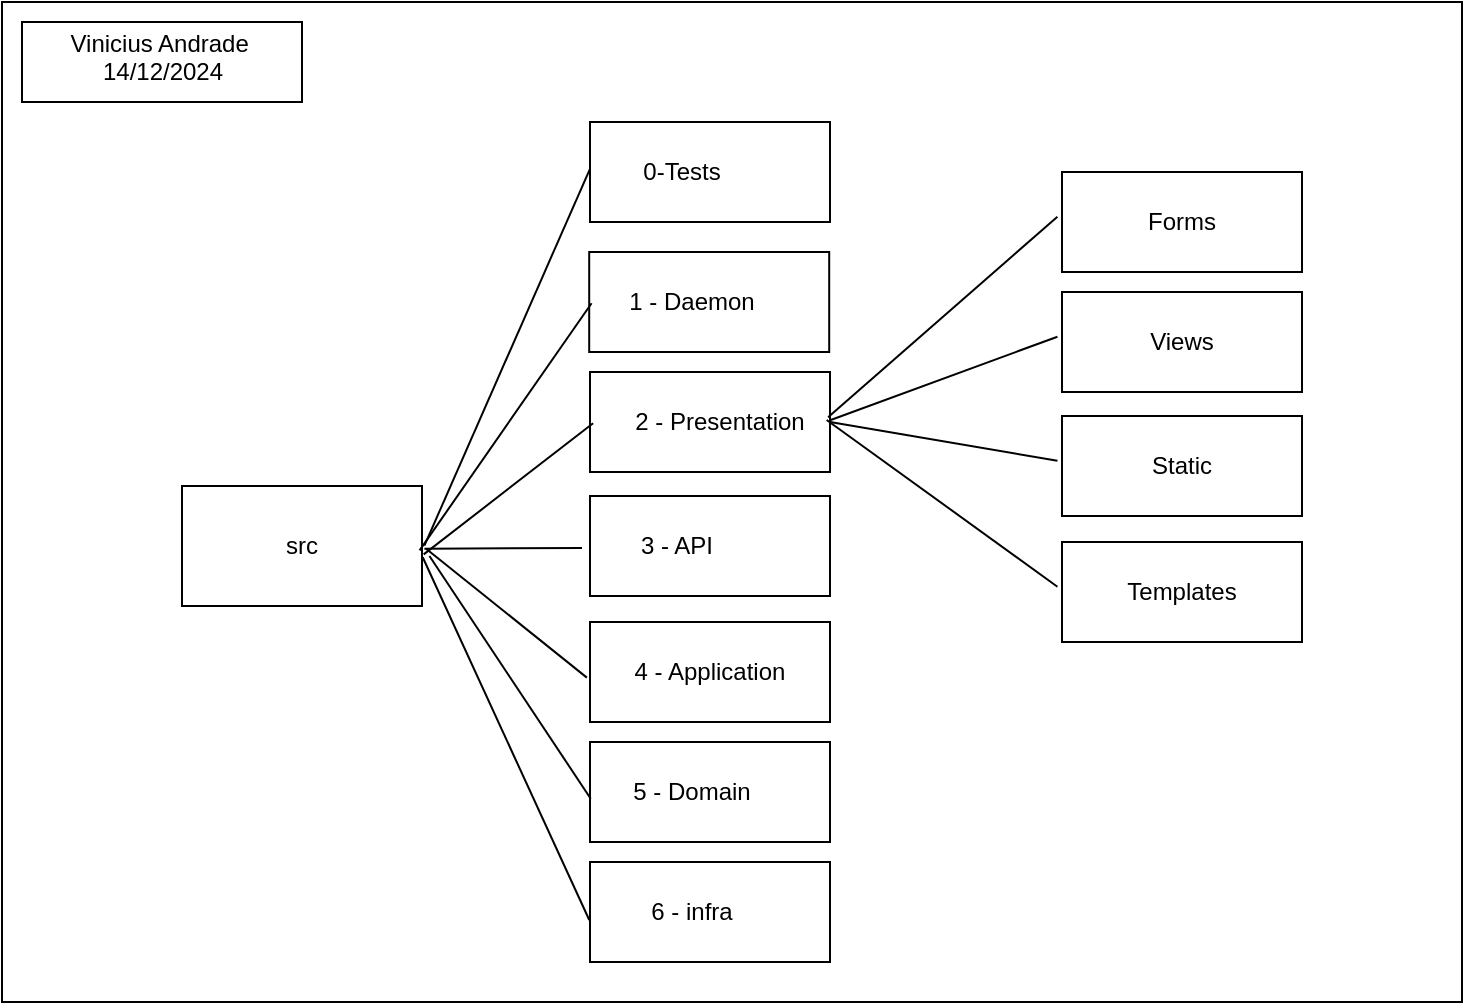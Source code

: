 <mxfile version="25.0.3">
  <diagram name="Página-1" id="Xf4lxfMlIDLqhUj8D6sv">
    <mxGraphModel dx="875" dy="464" grid="1" gridSize="10" guides="1" tooltips="1" connect="1" arrows="1" fold="1" page="1" pageScale="1" pageWidth="827" pageHeight="1169" math="0" shadow="0">
      <root>
        <mxCell id="0" />
        <mxCell id="1" parent="0" />
        <mxCell id="zggwZzQPJy7ZW0v2zTiH-67" value="" style="rounded=0;whiteSpace=wrap;html=1;" vertex="1" parent="1">
          <mxGeometry width="730" height="500" as="geometry" />
        </mxCell>
        <mxCell id="zggwZzQPJy7ZW0v2zTiH-23" value="" style="verticalLabelPosition=bottom;verticalAlign=top;html=1;shape=mxgraph.basic.rect;fillColor2=none;strokeWidth=1;size=20;indent=5;" vertex="1" parent="1">
          <mxGeometry x="90" y="242" width="120" height="60" as="geometry" />
        </mxCell>
        <mxCell id="zggwZzQPJy7ZW0v2zTiH-24" value="src" style="text;html=1;align=center;verticalAlign=middle;whiteSpace=wrap;rounded=0;" vertex="1" parent="1">
          <mxGeometry x="120" y="257" width="60" height="30" as="geometry" />
        </mxCell>
        <mxCell id="zggwZzQPJy7ZW0v2zTiH-28" value="" style="verticalLabelPosition=bottom;verticalAlign=top;html=1;shape=mxgraph.basic.rect;fillColor2=none;strokeWidth=1;size=20;indent=5;" vertex="1" parent="1">
          <mxGeometry x="294" y="60" width="120" height="50" as="geometry" />
        </mxCell>
        <mxCell id="zggwZzQPJy7ZW0v2zTiH-29" value="0-Tests" style="text;html=1;align=center;verticalAlign=middle;whiteSpace=wrap;rounded=0;" vertex="1" parent="1">
          <mxGeometry x="310" y="70" width="60" height="30" as="geometry" />
        </mxCell>
        <mxCell id="zggwZzQPJy7ZW0v2zTiH-31" value="" style="verticalLabelPosition=bottom;verticalAlign=top;html=1;shape=mxgraph.basic.rect;fillColor2=none;strokeWidth=1;size=20;indent=5;" vertex="1" parent="1">
          <mxGeometry x="293.6" y="125" width="120" height="50" as="geometry" />
        </mxCell>
        <mxCell id="zggwZzQPJy7ZW0v2zTiH-32" value="1 - Daemon" style="text;html=1;align=center;verticalAlign=middle;whiteSpace=wrap;rounded=0;" vertex="1" parent="1">
          <mxGeometry x="310" y="135" width="70" height="30" as="geometry" />
        </mxCell>
        <mxCell id="zggwZzQPJy7ZW0v2zTiH-35" value="" style="verticalLabelPosition=bottom;verticalAlign=top;html=1;shape=mxgraph.basic.rect;fillColor2=none;strokeWidth=1;size=20;indent=5;" vertex="1" parent="1">
          <mxGeometry x="294" y="185" width="120" height="50" as="geometry" />
        </mxCell>
        <mxCell id="zggwZzQPJy7ZW0v2zTiH-36" value="2 - Presentation" style="text;html=1;align=center;verticalAlign=middle;whiteSpace=wrap;rounded=0;" vertex="1" parent="1">
          <mxGeometry x="314" y="195" width="90" height="30" as="geometry" />
        </mxCell>
        <mxCell id="zggwZzQPJy7ZW0v2zTiH-38" value="" style="verticalLabelPosition=bottom;verticalAlign=top;html=1;shape=mxgraph.basic.rect;fillColor2=none;strokeWidth=1;size=20;indent=5;" vertex="1" parent="1">
          <mxGeometry x="294" y="247" width="120" height="50" as="geometry" />
        </mxCell>
        <mxCell id="zggwZzQPJy7ZW0v2zTiH-39" value="3 - API" style="text;html=1;align=center;verticalAlign=middle;whiteSpace=wrap;rounded=0;" vertex="1" parent="1">
          <mxGeometry x="305" y="257" width="65" height="30" as="geometry" />
        </mxCell>
        <mxCell id="zggwZzQPJy7ZW0v2zTiH-40" value="" style="verticalLabelPosition=bottom;verticalAlign=top;html=1;shape=mxgraph.basic.rect;fillColor2=none;strokeWidth=1;size=20;indent=5;" vertex="1" parent="1">
          <mxGeometry x="294" y="310" width="120" height="50" as="geometry" />
        </mxCell>
        <mxCell id="zggwZzQPJy7ZW0v2zTiH-41" value="4 - Application" style="text;html=1;align=center;verticalAlign=middle;whiteSpace=wrap;rounded=0;" vertex="1" parent="1">
          <mxGeometry x="309" y="320" width="90" height="30" as="geometry" />
        </mxCell>
        <mxCell id="zggwZzQPJy7ZW0v2zTiH-42" value="" style="verticalLabelPosition=bottom;verticalAlign=top;html=1;shape=mxgraph.basic.rect;fillColor2=none;strokeWidth=1;size=20;indent=5;" vertex="1" parent="1">
          <mxGeometry x="294" y="370" width="120" height="50" as="geometry" />
        </mxCell>
        <mxCell id="zggwZzQPJy7ZW0v2zTiH-43" value="5 - Domain" style="text;html=1;align=center;verticalAlign=middle;whiteSpace=wrap;rounded=0;" vertex="1" parent="1">
          <mxGeometry x="300" y="380" width="90" height="30" as="geometry" />
        </mxCell>
        <mxCell id="zggwZzQPJy7ZW0v2zTiH-44" value="" style="verticalLabelPosition=bottom;verticalAlign=top;html=1;shape=mxgraph.basic.rect;fillColor2=none;strokeWidth=1;size=20;indent=5;" vertex="1" parent="1">
          <mxGeometry x="294" y="430" width="120" height="50" as="geometry" />
        </mxCell>
        <mxCell id="zggwZzQPJy7ZW0v2zTiH-45" value="6 - infra" style="text;html=1;align=center;verticalAlign=middle;whiteSpace=wrap;rounded=0;" vertex="1" parent="1">
          <mxGeometry x="300" y="440" width="90" height="30" as="geometry" />
        </mxCell>
        <mxCell id="zggwZzQPJy7ZW0v2zTiH-46" value="" style="endArrow=none;html=1;rounded=0;entryX=0;entryY=0.468;entryDx=0;entryDy=0;entryPerimeter=0;exitX=1.01;exitY=0.497;exitDx=0;exitDy=0;exitPerimeter=0;" edge="1" parent="1" source="zggwZzQPJy7ZW0v2zTiH-23" target="zggwZzQPJy7ZW0v2zTiH-28">
          <mxGeometry width="50" height="50" relative="1" as="geometry">
            <mxPoint x="320" y="360" as="sourcePoint" />
            <mxPoint x="370" y="310" as="targetPoint" />
          </mxGeometry>
        </mxCell>
        <mxCell id="zggwZzQPJy7ZW0v2zTiH-47" value="" style="endArrow=none;html=1;rounded=0;entryX=0.01;entryY=0.512;entryDx=0;entryDy=0;entryPerimeter=0;exitX=0.99;exitY=0.537;exitDx=0;exitDy=0;exitPerimeter=0;" edge="1" parent="1" source="zggwZzQPJy7ZW0v2zTiH-23" target="zggwZzQPJy7ZW0v2zTiH-31">
          <mxGeometry width="50" height="50" relative="1" as="geometry">
            <mxPoint x="320" y="360" as="sourcePoint" />
            <mxPoint x="370" y="310" as="targetPoint" />
          </mxGeometry>
        </mxCell>
        <mxCell id="zggwZzQPJy7ZW0v2zTiH-48" value="" style="endArrow=none;html=1;rounded=0;entryX=0.013;entryY=0.512;entryDx=0;entryDy=0;entryPerimeter=0;exitX=1.007;exitY=0.57;exitDx=0;exitDy=0;exitPerimeter=0;" edge="1" parent="1" source="zggwZzQPJy7ZW0v2zTiH-23" target="zggwZzQPJy7ZW0v2zTiH-35">
          <mxGeometry width="50" height="50" relative="1" as="geometry">
            <mxPoint x="220" y="270" as="sourcePoint" />
            <mxPoint x="370" y="310" as="targetPoint" />
          </mxGeometry>
        </mxCell>
        <mxCell id="zggwZzQPJy7ZW0v2zTiH-49" value="" style="endArrow=none;html=1;rounded=0;exitX=1.01;exitY=0.523;exitDx=0;exitDy=0;exitPerimeter=0;" edge="1" parent="1" source="zggwZzQPJy7ZW0v2zTiH-23">
          <mxGeometry width="50" height="50" relative="1" as="geometry">
            <mxPoint x="320" y="360" as="sourcePoint" />
            <mxPoint x="290" y="273" as="targetPoint" />
          </mxGeometry>
        </mxCell>
        <mxCell id="zggwZzQPJy7ZW0v2zTiH-50" value="" style="endArrow=none;html=1;rounded=0;exitX=1.017;exitY=0.523;exitDx=0;exitDy=0;exitPerimeter=0;entryX=-0.013;entryY=0.556;entryDx=0;entryDy=0;entryPerimeter=0;" edge="1" parent="1" source="zggwZzQPJy7ZW0v2zTiH-23" target="zggwZzQPJy7ZW0v2zTiH-40">
          <mxGeometry width="50" height="50" relative="1" as="geometry">
            <mxPoint x="320" y="360" as="sourcePoint" />
            <mxPoint x="370" y="310" as="targetPoint" />
          </mxGeometry>
        </mxCell>
        <mxCell id="zggwZzQPJy7ZW0v2zTiH-51" value="" style="endArrow=none;html=1;rounded=0;entryX=1.031;entryY=0.583;entryDx=0;entryDy=0;entryPerimeter=0;exitX=0.003;exitY=0.567;exitDx=0;exitDy=0;exitPerimeter=0;" edge="1" parent="1" source="zggwZzQPJy7ZW0v2zTiH-42" target="zggwZzQPJy7ZW0v2zTiH-23">
          <mxGeometry width="50" height="50" relative="1" as="geometry">
            <mxPoint x="320" y="360" as="sourcePoint" />
            <mxPoint x="370" y="310" as="targetPoint" />
          </mxGeometry>
        </mxCell>
        <mxCell id="zggwZzQPJy7ZW0v2zTiH-52" value="" style="endArrow=none;html=1;rounded=0;exitX=1.003;exitY=0.594;exitDx=0;exitDy=0;exitPerimeter=0;entryX=-0.003;entryY=0.58;entryDx=0;entryDy=0;entryPerimeter=0;" edge="1" parent="1" source="zggwZzQPJy7ZW0v2zTiH-23" target="zggwZzQPJy7ZW0v2zTiH-44">
          <mxGeometry width="50" height="50" relative="1" as="geometry">
            <mxPoint x="310" y="370" as="sourcePoint" />
            <mxPoint x="360" y="320" as="targetPoint" />
          </mxGeometry>
        </mxCell>
        <mxCell id="zggwZzQPJy7ZW0v2zTiH-53" value="" style="verticalLabelPosition=bottom;verticalAlign=top;html=1;shape=mxgraph.basic.rect;fillColor2=none;strokeWidth=1;size=20;indent=5;" vertex="1" parent="1">
          <mxGeometry x="530" y="85" width="120" height="50" as="geometry" />
        </mxCell>
        <mxCell id="zggwZzQPJy7ZW0v2zTiH-54" value="" style="endArrow=none;html=1;rounded=0;entryX=0.992;entryY=0.453;entryDx=0;entryDy=0;entryPerimeter=0;exitX=-0.019;exitY=0.447;exitDx=0;exitDy=0;exitPerimeter=0;" edge="1" parent="1" source="zggwZzQPJy7ZW0v2zTiH-53" target="zggwZzQPJy7ZW0v2zTiH-35">
          <mxGeometry width="50" height="50" relative="1" as="geometry">
            <mxPoint x="310" y="290" as="sourcePoint" />
            <mxPoint x="360" y="240" as="targetPoint" />
          </mxGeometry>
        </mxCell>
        <mxCell id="zggwZzQPJy7ZW0v2zTiH-55" value="" style="verticalLabelPosition=bottom;verticalAlign=top;html=1;shape=mxgraph.basic.rect;fillColor2=none;strokeWidth=1;size=20;indent=5;" vertex="1" parent="1">
          <mxGeometry x="530" y="145" width="120" height="50" as="geometry" />
        </mxCell>
        <mxCell id="zggwZzQPJy7ZW0v2zTiH-56" value="" style="endArrow=none;html=1;rounded=0;entryX=1.003;entryY=0.48;entryDx=0;entryDy=0;entryPerimeter=0;exitX=-0.019;exitY=0.447;exitDx=0;exitDy=0;exitPerimeter=0;" edge="1" parent="1" source="zggwZzQPJy7ZW0v2zTiH-55" target="zggwZzQPJy7ZW0v2zTiH-35">
          <mxGeometry width="50" height="50" relative="1" as="geometry">
            <mxPoint x="347" y="370" as="sourcePoint" />
            <mxPoint x="450" y="288" as="targetPoint" />
          </mxGeometry>
        </mxCell>
        <mxCell id="zggwZzQPJy7ZW0v2zTiH-57" value="" style="verticalLabelPosition=bottom;verticalAlign=top;html=1;shape=mxgraph.basic.rect;fillColor2=none;strokeWidth=1;size=20;indent=5;" vertex="1" parent="1">
          <mxGeometry x="530" y="207" width="120" height="50" as="geometry" />
        </mxCell>
        <mxCell id="zggwZzQPJy7ZW0v2zTiH-58" value="" style="endArrow=none;html=1;rounded=0;entryX=1;entryY=0.5;entryDx=0;entryDy=0;entryPerimeter=0;exitX=-0.019;exitY=0.447;exitDx=0;exitDy=0;exitPerimeter=0;" edge="1" parent="1" source="zggwZzQPJy7ZW0v2zTiH-57" target="zggwZzQPJy7ZW0v2zTiH-35">
          <mxGeometry width="50" height="50" relative="1" as="geometry">
            <mxPoint x="311" y="415" as="sourcePoint" />
            <mxPoint x="414" y="333" as="targetPoint" />
          </mxGeometry>
        </mxCell>
        <mxCell id="zggwZzQPJy7ZW0v2zTiH-59" value="" style="verticalLabelPosition=bottom;verticalAlign=top;html=1;shape=mxgraph.basic.rect;fillColor2=none;strokeWidth=1;size=20;indent=5;" vertex="1" parent="1">
          <mxGeometry x="530" y="270" width="120" height="50" as="geometry" />
        </mxCell>
        <mxCell id="zggwZzQPJy7ZW0v2zTiH-60" value="" style="endArrow=none;html=1;rounded=0;entryX=0.986;entryY=0.48;entryDx=0;entryDy=0;entryPerimeter=0;exitX=-0.019;exitY=0.447;exitDx=0;exitDy=0;exitPerimeter=0;" edge="1" parent="1" source="zggwZzQPJy7ZW0v2zTiH-59" target="zggwZzQPJy7ZW0v2zTiH-35">
          <mxGeometry width="50" height="50" relative="1" as="geometry">
            <mxPoint x="348" y="495" as="sourcePoint" />
            <mxPoint x="415" y="334" as="targetPoint" />
          </mxGeometry>
        </mxCell>
        <mxCell id="zggwZzQPJy7ZW0v2zTiH-61" value="Forms" style="text;html=1;align=center;verticalAlign=middle;whiteSpace=wrap;rounded=0;" vertex="1" parent="1">
          <mxGeometry x="555" y="95" width="70" height="30" as="geometry" />
        </mxCell>
        <mxCell id="zggwZzQPJy7ZW0v2zTiH-62" value="Views" style="text;html=1;align=center;verticalAlign=middle;whiteSpace=wrap;rounded=0;" vertex="1" parent="1">
          <mxGeometry x="555" y="155" width="70" height="30" as="geometry" />
        </mxCell>
        <mxCell id="zggwZzQPJy7ZW0v2zTiH-63" value="Static" style="text;html=1;align=center;verticalAlign=middle;whiteSpace=wrap;rounded=0;" vertex="1" parent="1">
          <mxGeometry x="555" y="217" width="70" height="30" as="geometry" />
        </mxCell>
        <mxCell id="zggwZzQPJy7ZW0v2zTiH-64" value="Templates" style="text;html=1;align=center;verticalAlign=middle;whiteSpace=wrap;rounded=0;" vertex="1" parent="1">
          <mxGeometry x="555" y="280" width="70" height="30" as="geometry" />
        </mxCell>
        <mxCell id="zggwZzQPJy7ZW0v2zTiH-65" value="" style="rounded=0;whiteSpace=wrap;html=1;" vertex="1" parent="1">
          <mxGeometry x="10" y="10" width="140" height="40" as="geometry" />
        </mxCell>
        <mxCell id="zggwZzQPJy7ZW0v2zTiH-66" value="Vinicius Andrade&amp;nbsp; 14/12/2024&lt;div&gt;&lt;br&gt;&lt;/div&gt;" style="text;html=1;align=center;verticalAlign=middle;whiteSpace=wrap;rounded=0;" vertex="1" parent="1">
          <mxGeometry x="27.5" y="20" width="105" height="30" as="geometry" />
        </mxCell>
      </root>
    </mxGraphModel>
  </diagram>
</mxfile>
